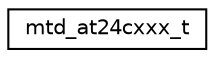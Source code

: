 digraph "Graphical Class Hierarchy"
{
 // LATEX_PDF_SIZE
  edge [fontname="Helvetica",fontsize="10",labelfontname="Helvetica",labelfontsize="10"];
  node [fontname="Helvetica",fontsize="10",shape=record];
  rankdir="LR";
  Node0 [label="mtd_at24cxxx_t",height=0.2,width=0.4,color="black", fillcolor="white", style="filled",URL="$structmtd__at24cxxx__t.html",tooltip="Device descriptor for mtd at24cxxx device."];
}
